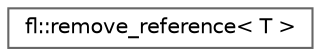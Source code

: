 digraph "Graphical Class Hierarchy"
{
 // INTERACTIVE_SVG=YES
 // LATEX_PDF_SIZE
  bgcolor="transparent";
  edge [fontname=Helvetica,fontsize=10,labelfontname=Helvetica,labelfontsize=10];
  node [fontname=Helvetica,fontsize=10,shape=box,height=0.2,width=0.4];
  rankdir="LR";
  Node0 [id="Node000000",label="fl::remove_reference\< T \>",height=0.2,width=0.4,color="grey40", fillcolor="white", style="filled",URL="$d4/d36/namespacefl.html#dd/d2f/structfl_1_1remove__reference",tooltip=" "];
}
